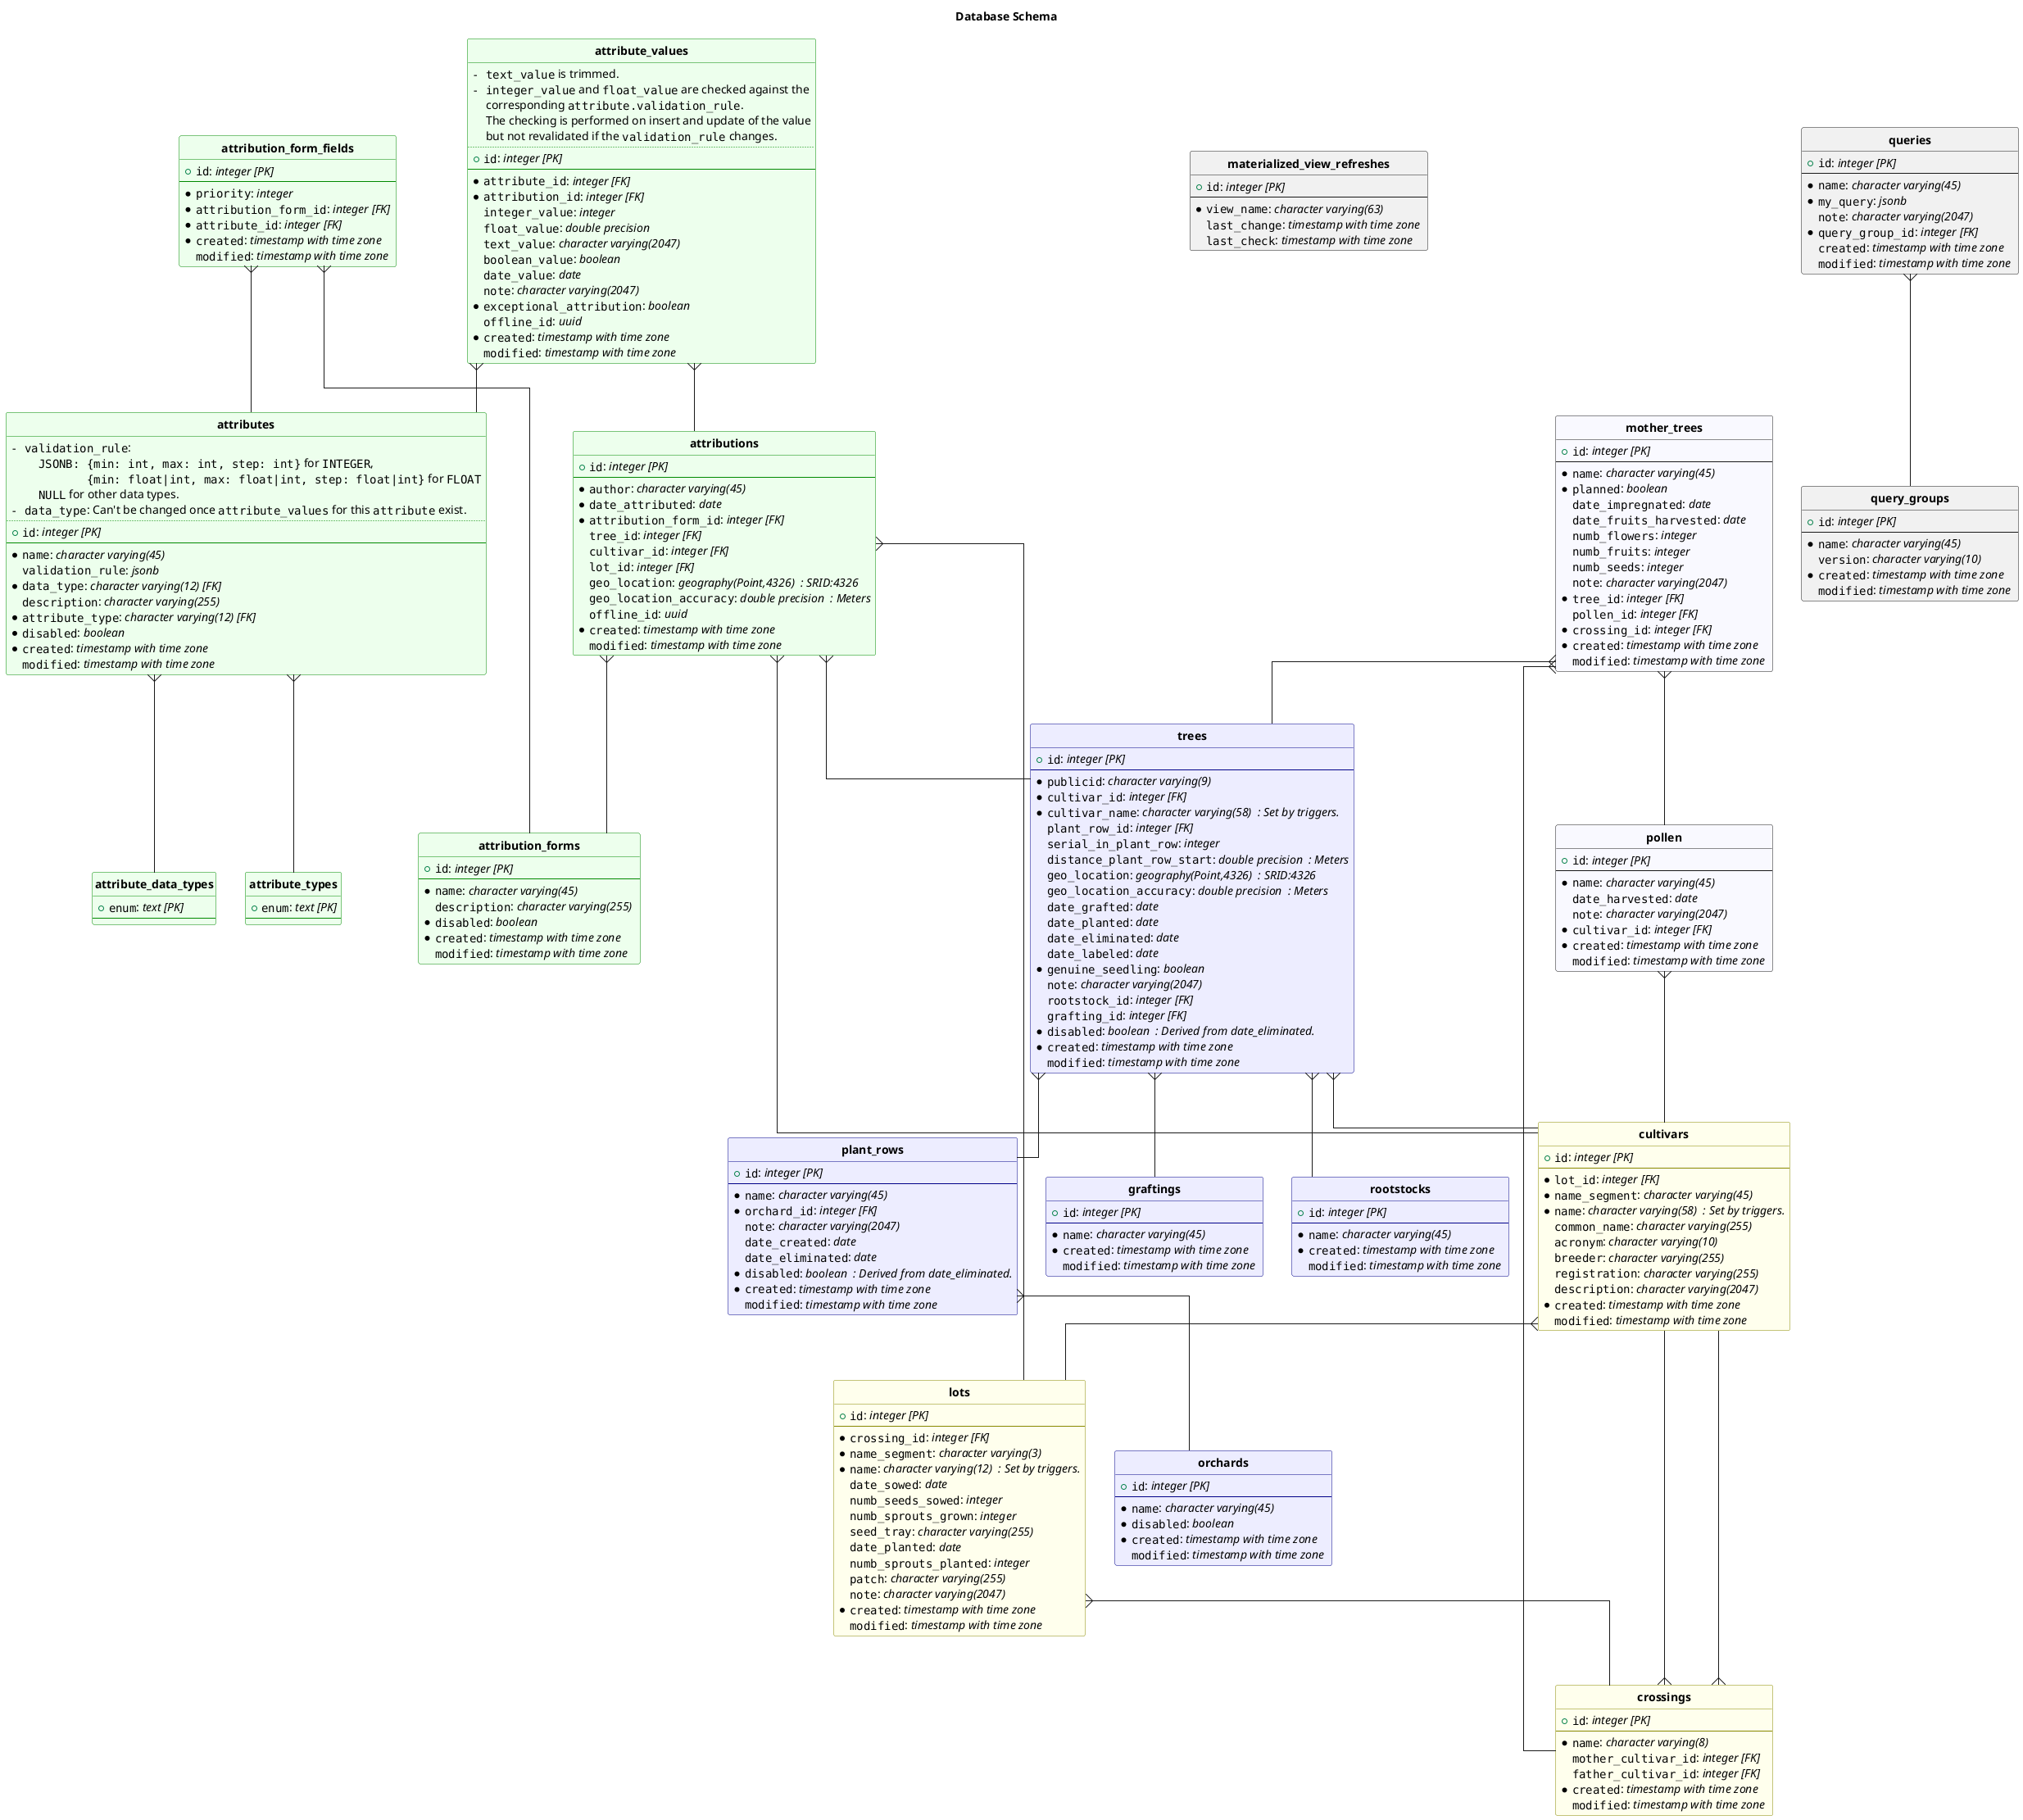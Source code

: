 @startuml
title Database Schema
hide circle
skinparam linetype ortho

entity "**attribute_data_types**" #00ff0012 ##008800 {
  + ""enum"": //text [PK]//
  --
}

entity "**attribute_types**" #00ff0012 ##008800 {
  + ""enum"": //text [PK]//
  --
}

entity "**attribute_values**" #00ff0012 ##008800 {
  ""- text_value"" is trimmed.\n""- integer_value"" and ""float_value"" are checked against the\n""  ""corresponding ""attribute.validation_rule"".\n""  ""The checking is performed on insert and update of the value\n""  ""but not revalidated if the ""validation_rule"" changes.
  ..
  + ""id"": //integer [PK]//
  --
  *""attribute_id"": //integer [FK]//
  *""attribution_id"": //integer [FK]//
  ""integer_value"": //integer //
  ""float_value"": //double precision //
  ""text_value"": //character varying(2047) //
  ""boolean_value"": //boolean //
  ""date_value"": //date //
  ""note"": //character varying(2047) //
  *""exceptional_attribution"": //boolean //
  ""offline_id"": //uuid //
  *""created"": //timestamp with time zone //
  ""modified"": //timestamp with time zone //
}

entity "**attributes**" #00ff0012 ##008800 {
  ""- validation_rule"":\n""    JSONB: {min: int, max: int, step: int}"" for ""INTEGER"",\n""           {min: float|int, max: float|int, step: float|int}"" for ""FLOAT""\n""    NULL"" for other data types.\n""- data_type"": Can&#39;t be changed once ""attribute_values"" for this ""attribute"" exist.
  ..
  + ""id"": //integer [PK]//
  --
  *""name"": //character varying(45) //
  ""validation_rule"": //jsonb //
  *""data_type"": //character varying(12) [FK]//
  ""description"": //character varying(255) //
  *""attribute_type"": //character varying(12) [FK]//
  *""disabled"": //boolean //
  *""created"": //timestamp with time zone //
  ""modified"": //timestamp with time zone //
}

entity "**attribution_form_fields**" #00ff0012 ##008800 {
  + ""id"": //integer [PK]//
  --
  *""priority"": //integer //
  *""attribution_form_id"": //integer [FK]//
  *""attribute_id"": //integer [FK]//
  *""created"": //timestamp with time zone //
  ""modified"": //timestamp with time zone //
}

entity "**attribution_forms**" #00ff0012 ##008800 {
  + ""id"": //integer [PK]//
  --
  *""name"": //character varying(45) //
  ""description"": //character varying(255) //
  *""disabled"": //boolean //
  *""created"": //timestamp with time zone //
  ""modified"": //timestamp with time zone //
}

entity "**attributions**" #00ff0012 ##008800 {
  + ""id"": //integer [PK]//
  --
  *""author"": //character varying(45) //
  *""date_attributed"": //date //
  *""attribution_form_id"": //integer [FK]//
  ""tree_id"": //integer [FK]//
  ""cultivar_id"": //integer [FK]//
  ""lot_id"": //integer [FK]//
  ""geo_location"": //geography(Point,4326)  : SRID:4326//
  ""geo_location_accuracy"": //double precision  : Meters//
  ""offline_id"": //uuid //
  *""created"": //timestamp with time zone //
  ""modified"": //timestamp with time zone //
}

entity "**crossings**" #ffff0012 ##888800 {
  + ""id"": //integer [PK]//
  --
  *""name"": //character varying(8) //
  ""mother_cultivar_id"": //integer [FK]//
  ""father_cultivar_id"": //integer [FK]//
  *""created"": //timestamp with time zone //
  ""modified"": //timestamp with time zone //
}

entity "**cultivars**" #ffff0012 ##888800 {
  + ""id"": //integer [PK]//
  --
  *""lot_id"": //integer [FK]//
  *""name_segment"": //character varying(45) //
  *""name"": //character varying(58)  : Set by triggers.//
  ""common_name"": //character varying(255) //
  ""acronym"": //character varying(10) //
  ""breeder"": //character varying(255) //
  ""registration"": //character varying(255) //
  ""description"": //character varying(2047) //
  *""created"": //timestamp with time zone //
  ""modified"": //timestamp with time zone //
}

entity "**graftings**" #0000ff12 ##000088 {
  + ""id"": //integer [PK]//
  --
  *""name"": //character varying(45) //
  *""created"": //timestamp with time zone //
  ""modified"": //timestamp with time zone //
}

entity "**lots**" #ffff0012 ##888800 {
  + ""id"": //integer [PK]//
  --
  *""crossing_id"": //integer [FK]//
  *""name_segment"": //character varying(3) //
  *""name"": //character varying(12)  : Set by triggers.//
  ""date_sowed"": //date //
  ""numb_seeds_sowed"": //integer //
  ""numb_sprouts_grown"": //integer //
  ""seed_tray"": //character varying(255) //
  ""date_planted"": //date //
  ""numb_sprouts_planted"": //integer //
  ""patch"": //character varying(255) //
  ""note"": //character varying(2047) //
  *""created"": //timestamp with time zone //
  ""modified"": //timestamp with time zone //
}

entity "**materialized_view_refreshes**" {
  + ""id"": //integer [PK]//
  --
  *""view_name"": //character varying(63) //
  ""last_change"": //timestamp with time zone //
  ""last_check"": //timestamp with time zone //
}

entity "**mother_trees**" #0000ff06 {
  + ""id"": //integer [PK]//
  --
  *""name"": //character varying(45) //
  *""planned"": //boolean //
  ""date_impregnated"": //date //
  ""date_fruits_harvested"": //date //
  ""numb_flowers"": //integer //
  ""numb_fruits"": //integer //
  ""numb_seeds"": //integer //
  ""note"": //character varying(2047) //
  *""tree_id"": //integer [FK]//
  ""pollen_id"": //integer [FK]//
  *""crossing_id"": //integer [FK]//
  *""created"": //timestamp with time zone //
  ""modified"": //timestamp with time zone //
}

entity "**orchards**" #0000ff12 ##000088 {
  + ""id"": //integer [PK]//
  --
  *""name"": //character varying(45) //
  *""disabled"": //boolean //
  *""created"": //timestamp with time zone //
  ""modified"": //timestamp with time zone //
}

entity "**plant_rows**" #0000ff12 ##000088 {
  + ""id"": //integer [PK]//
  --
  *""name"": //character varying(45) //
  *""orchard_id"": //integer [FK]//
  ""note"": //character varying(2047) //
  ""date_created"": //date //
  ""date_eliminated"": //date //
  *""disabled"": //boolean  : Derived from date_eliminated.//
  *""created"": //timestamp with time zone //
  ""modified"": //timestamp with time zone //
}

entity "**pollen**" #0000ff06 {
  + ""id"": //integer [PK]//
  --
  *""name"": //character varying(45) //
  ""date_harvested"": //date //
  ""note"": //character varying(2047) //
  *""cultivar_id"": //integer [FK]//
  *""created"": //timestamp with time zone //
  ""modified"": //timestamp with time zone //
}

entity "**queries**" {
  + ""id"": //integer [PK]//
  --
  *""name"": //character varying(45) //
  *""my_query"": //jsonb //
  ""note"": //character varying(2047) //
  *""query_group_id"": //integer [FK]//
  ""created"": //timestamp with time zone //
  ""modified"": //timestamp with time zone //
}

entity "**query_groups**" {
  + ""id"": //integer [PK]//
  --
  *""name"": //character varying(45) //
  ""version"": //character varying(10) //
  *""created"": //timestamp with time zone //
  ""modified"": //timestamp with time zone //
}

entity "**rootstocks**" #0000ff12 ##000088 {
  + ""id"": //integer [PK]//
  --
  *""name"": //character varying(45) //
  *""created"": //timestamp with time zone //
  ""modified"": //timestamp with time zone //
}

entity "**trees**" #0000ff12 ##000088 {
  + ""id"": //integer [PK]//
  --
  *""publicid"": //character varying(9) //
  *""cultivar_id"": //integer [FK]//
  *""cultivar_name"": //character varying(58)  : Set by triggers.//
  ""plant_row_id"": //integer [FK]//
  ""serial_in_plant_row"": //integer //
  ""distance_plant_row_start"": //double precision  : Meters//
  ""geo_location"": //geography(Point,4326)  : SRID:4326//
  ""geo_location_accuracy"": //double precision  : Meters//
  ""date_grafted"": //date //
  ""date_planted"": //date //
  ""date_eliminated"": //date //
  ""date_labeled"": //date //
  *""genuine_seedling"": //boolean //
  ""note"": //character varying(2047) //
  ""rootstock_id"": //integer [FK]//
  ""grafting_id"": //integer [FK]//
  *""disabled"": //boolean  : Derived from date_eliminated.//
  *""created"": //timestamp with time zone //
  ""modified"": //timestamp with time zone //
}

"**attribute_values**"   }--  "**attributes**"

"**attribute_values**"   }--  "**attributions**"

"**attributes**"   }--  "**attribute_types**"

"**attributes**"   }--  "**attribute_data_types**"

"**attribution_form_fields**"   }--  "**attributes**"

"**attribution_form_fields**"   }--  "**attribution_forms**"

"**attributions**"   }--  "**attribution_forms**"

"**attributions**"   }--  "**cultivars**"

"**attributions**"   }--  "**lots**"

"**attributions**"   }--  "**trees**"

"**crossings**"   }--  "**cultivars**"

"**crossings**"   }--  "**cultivars**"

"**cultivars**"   }--  "**lots**"

"**lots**"   }--  "**crossings**"

"**mother_trees**"   }--  "**crossings**"

"**mother_trees**"   }--  "**pollen**"

"**mother_trees**"   }--  "**trees**"

"**plant_rows**"   }--  "**orchards**"

"**pollen**"   }--  "**cultivars**"

"**queries**"   }--  "**query_groups**"

"**trees**"   }--  "**cultivars**"

"**trees**"   }--  "**graftings**"

"**trees**"   }--  "**plant_rows**"

"**trees**"   }--  "**rootstocks**"
@enduml
